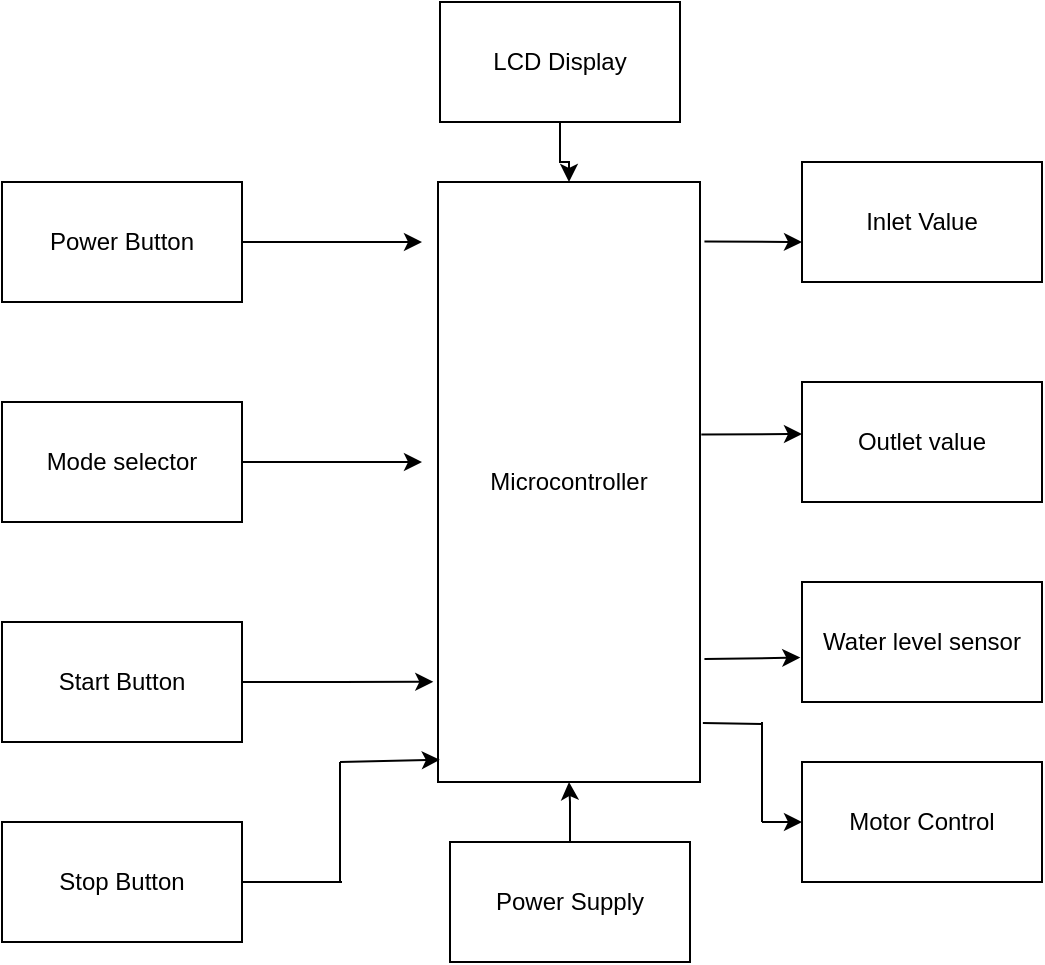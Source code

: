 <mxfile version="16.6.1" type="github">
  <diagram id="g_L6Xy91J9Ml9r4gl3tB" name="Page-1">
    <mxGraphModel dx="1038" dy="489" grid="1" gridSize="10" guides="1" tooltips="1" connect="1" arrows="1" fold="1" page="1" pageScale="1" pageWidth="827" pageHeight="1169" math="0" shadow="0">
      <root>
        <mxCell id="0" />
        <mxCell id="1" parent="0" />
        <mxCell id="bj7PaNVD-auUwqJZKwid-12" value="" style="edgeStyle=orthogonalEdgeStyle;rounded=0;orthogonalLoop=1;jettySize=auto;html=1;" edge="1" parent="1" source="bj7PaNVD-auUwqJZKwid-2" target="bj7PaNVD-auUwqJZKwid-1">
          <mxGeometry relative="1" as="geometry" />
        </mxCell>
        <mxCell id="bj7PaNVD-auUwqJZKwid-2" value="LCD Display" style="rounded=0;whiteSpace=wrap;html=1;" vertex="1" parent="1">
          <mxGeometry x="349" y="10" width="120" height="60" as="geometry" />
        </mxCell>
        <mxCell id="bj7PaNVD-auUwqJZKwid-35" value="" style="edgeStyle=orthogonalEdgeStyle;rounded=0;orthogonalLoop=1;jettySize=auto;html=1;" edge="1" parent="1" source="bj7PaNVD-auUwqJZKwid-3" target="bj7PaNVD-auUwqJZKwid-1">
          <mxGeometry relative="1" as="geometry" />
        </mxCell>
        <mxCell id="bj7PaNVD-auUwqJZKwid-3" value="Power Supply" style="rounded=0;whiteSpace=wrap;html=1;" vertex="1" parent="1">
          <mxGeometry x="354" y="430" width="120" height="60" as="geometry" />
        </mxCell>
        <mxCell id="bj7PaNVD-auUwqJZKwid-18" style="edgeStyle=orthogonalEdgeStyle;rounded=0;orthogonalLoop=1;jettySize=auto;html=1;" edge="1" parent="1" source="bj7PaNVD-auUwqJZKwid-4">
          <mxGeometry relative="1" as="geometry">
            <mxPoint x="340" y="130" as="targetPoint" />
          </mxGeometry>
        </mxCell>
        <mxCell id="bj7PaNVD-auUwqJZKwid-4" value="Power Button" style="rounded=0;whiteSpace=wrap;html=1;" vertex="1" parent="1">
          <mxGeometry x="130" y="100" width="120" height="60" as="geometry" />
        </mxCell>
        <mxCell id="bj7PaNVD-auUwqJZKwid-17" value="" style="edgeStyle=orthogonalEdgeStyle;rounded=0;orthogonalLoop=1;jettySize=auto;html=1;" edge="1" parent="1" source="bj7PaNVD-auUwqJZKwid-5">
          <mxGeometry relative="1" as="geometry">
            <mxPoint x="340" y="240" as="targetPoint" />
            <Array as="points">
              <mxPoint x="340" y="240" />
            </Array>
          </mxGeometry>
        </mxCell>
        <mxCell id="bj7PaNVD-auUwqJZKwid-5" value="Mode selector" style="rounded=0;whiteSpace=wrap;html=1;" vertex="1" parent="1">
          <mxGeometry x="130" y="210" width="120" height="60" as="geometry" />
        </mxCell>
        <mxCell id="bj7PaNVD-auUwqJZKwid-19" value="" style="edgeStyle=orthogonalEdgeStyle;rounded=0;orthogonalLoop=1;jettySize=auto;html=1;entryX=-0.018;entryY=0.833;entryDx=0;entryDy=0;entryPerimeter=0;" edge="1" parent="1" source="bj7PaNVD-auUwqJZKwid-6" target="bj7PaNVD-auUwqJZKwid-1">
          <mxGeometry relative="1" as="geometry" />
        </mxCell>
        <mxCell id="bj7PaNVD-auUwqJZKwid-6" value="Start Button" style="rounded=0;whiteSpace=wrap;html=1;" vertex="1" parent="1">
          <mxGeometry x="130" y="320" width="120" height="60" as="geometry" />
        </mxCell>
        <mxCell id="bj7PaNVD-auUwqJZKwid-7" value="Stop Button" style="rounded=0;whiteSpace=wrap;html=1;" vertex="1" parent="1">
          <mxGeometry x="130" y="420" width="120" height="60" as="geometry" />
        </mxCell>
        <mxCell id="bj7PaNVD-auUwqJZKwid-8" value="Inlet Value" style="whiteSpace=wrap;html=1;" vertex="1" parent="1">
          <mxGeometry x="530" y="90" width="120" height="60" as="geometry" />
        </mxCell>
        <mxCell id="bj7PaNVD-auUwqJZKwid-9" value="Outlet value" style="rounded=0;whiteSpace=wrap;html=1;" vertex="1" parent="1">
          <mxGeometry x="530" y="200" width="120" height="60" as="geometry" />
        </mxCell>
        <mxCell id="bj7PaNVD-auUwqJZKwid-10" value="Water level sensor" style="rounded=0;whiteSpace=wrap;html=1;" vertex="1" parent="1">
          <mxGeometry x="530" y="300" width="120" height="60" as="geometry" />
        </mxCell>
        <mxCell id="bj7PaNVD-auUwqJZKwid-11" value="Motor Control" style="rounded=0;whiteSpace=wrap;html=1;" vertex="1" parent="1">
          <mxGeometry x="530" y="390" width="120" height="60" as="geometry" />
        </mxCell>
        <mxCell id="bj7PaNVD-auUwqJZKwid-23" value="" style="endArrow=none;html=1;rounded=0;entryX=1;entryY=0.5;entryDx=0;entryDy=0;" edge="1" parent="1" target="bj7PaNVD-auUwqJZKwid-7">
          <mxGeometry width="50" height="50" relative="1" as="geometry">
            <mxPoint x="300" y="450" as="sourcePoint" />
            <mxPoint x="270" y="470" as="targetPoint" />
            <Array as="points" />
          </mxGeometry>
        </mxCell>
        <mxCell id="bj7PaNVD-auUwqJZKwid-26" value="" style="endArrow=none;html=1;rounded=0;" edge="1" parent="1">
          <mxGeometry width="50" height="50" relative="1" as="geometry">
            <mxPoint x="299" y="450" as="sourcePoint" />
            <mxPoint x="299" y="390" as="targetPoint" />
          </mxGeometry>
        </mxCell>
        <mxCell id="bj7PaNVD-auUwqJZKwid-1" value="Microcontroller" style="rounded=0;whiteSpace=wrap;html=1;" vertex="1" parent="1">
          <mxGeometry x="348" y="100" width="131" height="300" as="geometry" />
        </mxCell>
        <mxCell id="bj7PaNVD-auUwqJZKwid-30" value="" style="endArrow=classic;html=1;rounded=0;entryX=0.007;entryY=0.963;entryDx=0;entryDy=0;entryPerimeter=0;" edge="1" parent="1" target="bj7PaNVD-auUwqJZKwid-1">
          <mxGeometry width="50" height="50" relative="1" as="geometry">
            <mxPoint x="299" y="390" as="sourcePoint" />
            <mxPoint x="349" y="340" as="targetPoint" />
          </mxGeometry>
        </mxCell>
        <mxCell id="bj7PaNVD-auUwqJZKwid-37" value="" style="endArrow=classic;html=1;rounded=0;exitX=1.017;exitY=0.099;exitDx=0;exitDy=0;exitPerimeter=0;" edge="1" parent="1" source="bj7PaNVD-auUwqJZKwid-1">
          <mxGeometry width="50" height="50" relative="1" as="geometry">
            <mxPoint x="480" y="180" as="sourcePoint" />
            <mxPoint x="530" y="130" as="targetPoint" />
          </mxGeometry>
        </mxCell>
        <mxCell id="bj7PaNVD-auUwqJZKwid-38" value="" style="endArrow=classic;html=1;rounded=0;exitX=1.005;exitY=0.414;exitDx=0;exitDy=0;exitPerimeter=0;" edge="1" parent="1">
          <mxGeometry width="50" height="50" relative="1" as="geometry">
            <mxPoint x="479.655" y="226.2" as="sourcePoint" />
            <mxPoint x="530" y="226" as="targetPoint" />
          </mxGeometry>
        </mxCell>
        <mxCell id="bj7PaNVD-auUwqJZKwid-39" value="" style="endArrow=classic;html=1;rounded=0;exitX=1.017;exitY=0.795;exitDx=0;exitDy=0;exitPerimeter=0;entryX=-0.007;entryY=0.63;entryDx=0;entryDy=0;entryPerimeter=0;" edge="1" parent="1" source="bj7PaNVD-auUwqJZKwid-1" target="bj7PaNVD-auUwqJZKwid-10">
          <mxGeometry width="50" height="50" relative="1" as="geometry">
            <mxPoint x="480" y="360" as="sourcePoint" />
            <mxPoint x="530" y="310" as="targetPoint" />
          </mxGeometry>
        </mxCell>
        <mxCell id="bj7PaNVD-auUwqJZKwid-41" value="" style="endArrow=classic;html=1;rounded=0;entryX=0;entryY=0.5;entryDx=0;entryDy=0;" edge="1" parent="1" target="bj7PaNVD-auUwqJZKwid-11">
          <mxGeometry width="50" height="50" relative="1" as="geometry">
            <mxPoint x="510" y="420" as="sourcePoint" />
            <mxPoint x="520" y="420" as="targetPoint" />
          </mxGeometry>
        </mxCell>
        <mxCell id="bj7PaNVD-auUwqJZKwid-42" value="" style="endArrow=none;html=1;rounded=0;exitX=1.011;exitY=0.905;exitDx=0;exitDy=0;exitPerimeter=0;" edge="1" parent="1">
          <mxGeometry width="50" height="50" relative="1" as="geometry">
            <mxPoint x="480.441" y="370.5" as="sourcePoint" />
            <mxPoint x="510" y="371" as="targetPoint" />
          </mxGeometry>
        </mxCell>
        <mxCell id="bj7PaNVD-auUwqJZKwid-43" value="" style="endArrow=none;html=1;rounded=0;" edge="1" parent="1">
          <mxGeometry width="50" height="50" relative="1" as="geometry">
            <mxPoint x="510" y="420" as="sourcePoint" />
            <mxPoint x="510" y="370" as="targetPoint" />
          </mxGeometry>
        </mxCell>
      </root>
    </mxGraphModel>
  </diagram>
</mxfile>
